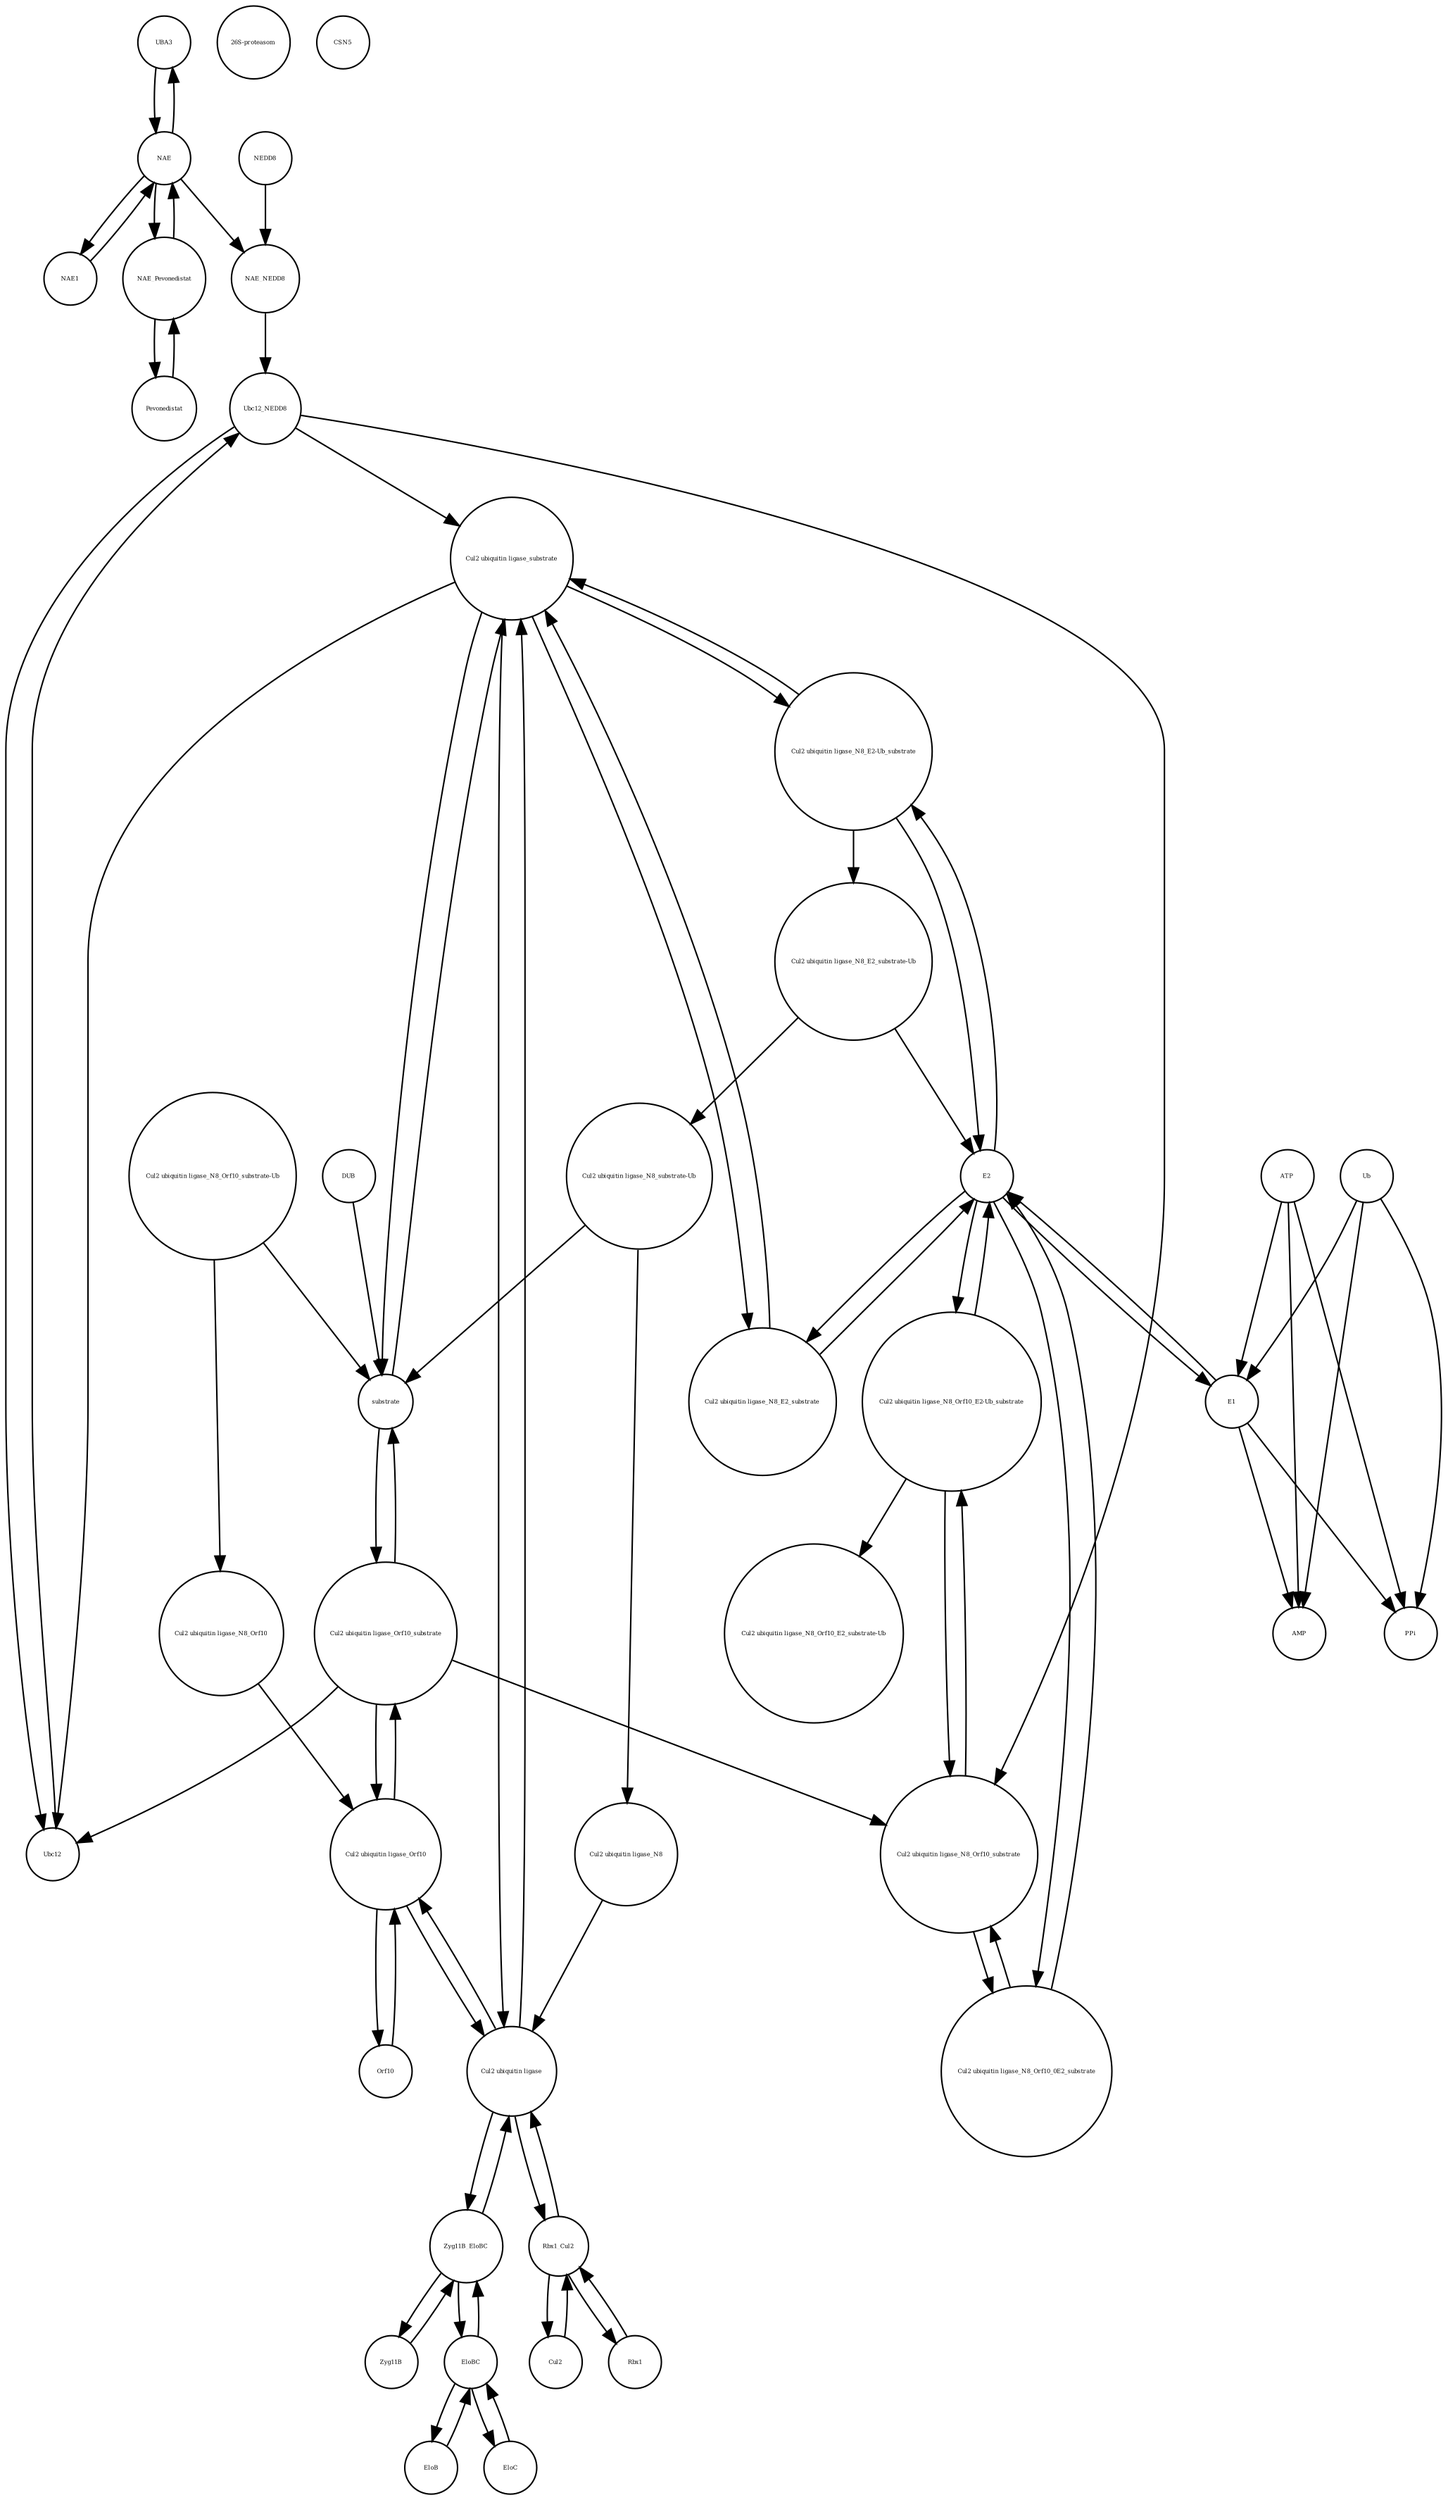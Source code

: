strict digraph  {
UBA3 [annotation="", bipartite=0, cls=macromolecule, fontsize=4, label=UBA3, shape=circle];
"Cul2 ubiquitin ligase_N8_Orf10" [annotation="", bipartite=0, cls=complex, fontsize=4, label="Cul2 ubiquitin ligase_N8_Orf10", shape=circle];
"Cul2 ubiquitin ligase_Orf10_substrate" [annotation="", bipartite=0, cls=complex, fontsize=4, label="Cul2 ubiquitin ligase_Orf10_substrate", shape=circle];
"Cul2 ubiquitin ligase_N8_Orf10_E2_substrate-Ub" [annotation="", bipartite=0, cls=complex, fontsize=4, label="Cul2 ubiquitin ligase_N8_Orf10_E2_substrate-Ub", shape=circle];
E1 [annotation="", bipartite=0, cls=macromolecule, fontsize=4, label=E1, shape=circle];
NAE_Pevonedistat [annotation="", bipartite=0, cls=complex, fontsize=4, label=NAE_Pevonedistat, shape=circle];
"Cul2 ubiquitin ligase_Orf10" [annotation="", bipartite=0, cls=complex, fontsize=4, label="Cul2 ubiquitin ligase_Orf10", shape=circle];
ATP [annotation="", bipartite=0, cls="simple chemical", fontsize=4, label=ATP, shape=circle];
Ubc12 [annotation="", bipartite=0, cls=macromolecule, fontsize=4, label=Ubc12, shape=circle];
"Cul2 ubiquitin ligase_N8_Orf10_E2-Ub_substrate" [annotation="", bipartite=0, cls=complex, fontsize=4, label="Cul2 ubiquitin ligase_N8_Orf10_E2-Ub_substrate", shape=circle];
Ub [annotation="", bipartite=0, cls="simple chemical", fontsize=4, label=Ub, shape=circle];
Zyg11B_EloBC [annotation="", bipartite=0, cls=complex, fontsize=4, label=Zyg11B_EloBC, shape=circle];
Ubc12_NEDD8 [annotation="", bipartite=0, cls=complex, fontsize=4, label=Ubc12_NEDD8, shape=circle];
"Cul2 ubiquitin ligase_N8_Orf10_substrate-Ub" [annotation="", bipartite=0, cls=complex, fontsize=4, label="Cul2 ubiquitin ligase_N8_Orf10_substrate-Ub", shape=circle];
Pevonedistat [annotation="", bipartite=0, cls="simple chemical", fontsize=4, label=Pevonedistat, shape=circle];
"Cul2 ubiquitin ligase_N8_E2-Ub_substrate" [annotation="", bipartite=0, cls=complex, fontsize=4, label="Cul2 ubiquitin ligase_N8_E2-Ub_substrate", shape=circle];
EloB [annotation="", bipartite=0, cls=macromolecule, fontsize=4, label=EloB, shape=circle];
"Cul2 ubiquitin ligase_N8_E2_substrate-Ub" [annotation="", bipartite=0, cls=complex, fontsize=4, label="Cul2 ubiquitin ligase_N8_E2_substrate-Ub", shape=circle];
Orf10 [annotation="", bipartite=0, cls=macromolecule, fontsize=4, label=Orf10, shape=circle];
Rbx1_Cul2 [annotation="", bipartite=0, cls=complex, fontsize=4, label=Rbx1_Cul2, shape=circle];
substrate [annotation="", bipartite=0, cls=macromolecule, fontsize=4, label=substrate, shape=circle];
Cul2 [annotation="", bipartite=0, cls=macromolecule, fontsize=4, label=Cul2, shape=circle];
E2 [annotation="", bipartite=0, cls=macromolecule, fontsize=4, label=E2, shape=circle];
AMP [annotation="", bipartite=0, cls="simple chemical", fontsize=4, label=AMP, shape=circle];
NAE [annotation="", bipartite=0, cls=complex, fontsize=4, label=NAE, shape=circle];
"26S-proteasom" [annotation="", bipartite=0, cls=complex, fontsize=4, label="26S-proteasom", shape=circle];
Zyg11B [annotation="", bipartite=0, cls=macromolecule, fontsize=4, label=Zyg11B, shape=circle];
DUB [annotation="", bipartite=0, cls=macromolecule, fontsize=4, label=DUB, shape=circle];
"Cul2 ubiquitin ligase_N8_substrate-Ub" [annotation="", bipartite=0, cls=complex, fontsize=4, label="Cul2 ubiquitin ligase_N8_substrate-Ub", shape=circle];
PPi [annotation="", bipartite=0, cls="simple chemical", fontsize=4, label=PPi, shape=circle];
"Cul2 ubiquitin ligase_N8" [annotation="", bipartite=0, cls=complex, fontsize=4, label="Cul2 ubiquitin ligase_N8", shape=circle];
EloBC [annotation="", bipartite=0, cls=complex, fontsize=4, label=EloBC, shape=circle];
EloC [annotation="", bipartite=0, cls=macromolecule, fontsize=4, label=EloC, shape=circle];
"Cul2 ubiquitin ligase_N8_Orf10_0E2_substrate" [annotation="", bipartite=0, cls=complex, fontsize=4, label="Cul2 ubiquitin ligase_N8_Orf10_0E2_substrate", shape=circle];
"Cul2 ubiquitin ligase" [annotation="", bipartite=0, cls=complex, fontsize=4, label="Cul2 ubiquitin ligase", shape=circle];
"Cul2 ubiquitin ligase_substrate" [annotation="", bipartite=0, cls=complex, fontsize=4, label="Cul2 ubiquitin ligase_substrate", shape=circle];
NAE_NEDD8 [annotation="", bipartite=0, cls=complex, fontsize=4, label=NAE_NEDD8, shape=circle];
"Cul2 ubiquitin ligase_N8_Orf10_substrate" [annotation="", bipartite=0, cls=complex, fontsize=4, label="Cul2 ubiquitin ligase_N8_Orf10_substrate", shape=circle];
"Cul2 ubiquitin ligase_N8_E2_substrate" [annotation="", bipartite=0, cls=complex, fontsize=4, label="Cul2 ubiquitin ligase_N8_E2_substrate", shape=circle];
CSN5 [annotation="", bipartite=0, cls=complex, fontsize=4, label=CSN5, shape=circle];
NEDD8 [annotation="", bipartite=0, cls=macromolecule, fontsize=4, label=NEDD8, shape=circle];
NAE1 [annotation="", bipartite=0, cls=macromolecule, fontsize=4, label=NAE1, shape=circle];
Rbx1 [annotation="", bipartite=0, cls=macromolecule, fontsize=4, label=Rbx1, shape=circle];
UBA3 -> NAE  [annotation="", interaction_type=production];
"Cul2 ubiquitin ligase_N8_Orf10" -> "Cul2 ubiquitin ligase_Orf10"  [annotation="", interaction_type=production];
"Cul2 ubiquitin ligase_Orf10_substrate" -> Ubc12  [annotation="", interaction_type=production];
"Cul2 ubiquitin ligase_Orf10_substrate" -> "Cul2 ubiquitin ligase_N8_Orf10_substrate"  [annotation="", interaction_type=production];
"Cul2 ubiquitin ligase_Orf10_substrate" -> substrate  [annotation="", interaction_type=production];
"Cul2 ubiquitin ligase_Orf10_substrate" -> "Cul2 ubiquitin ligase_Orf10"  [annotation="", interaction_type=production];
E1 -> PPi  [annotation="", interaction_type=production];
E1 -> AMP  [annotation="", interaction_type=production];
E1 -> E2  [annotation="", interaction_type=production];
NAE_Pevonedistat -> Pevonedistat  [annotation="", interaction_type=production];
NAE_Pevonedistat -> NAE  [annotation="", interaction_type=production];
"Cul2 ubiquitin ligase_Orf10" -> Orf10  [annotation="", interaction_type=production];
"Cul2 ubiquitin ligase_Orf10" -> "Cul2 ubiquitin ligase"  [annotation="", interaction_type=production];
"Cul2 ubiquitin ligase_Orf10" -> "Cul2 ubiquitin ligase_Orf10_substrate"  [annotation="", interaction_type=production];
ATP -> PPi  [annotation="", interaction_type=production];
ATP -> AMP  [annotation="", interaction_type=production];
ATP -> E1  [annotation="", interaction_type=production];
Ubc12 -> Ubc12_NEDD8  [annotation="", interaction_type=production];
"Cul2 ubiquitin ligase_N8_Orf10_E2-Ub_substrate" -> "Cul2 ubiquitin ligase_N8_Orf10_E2_substrate-Ub"  [annotation="", interaction_type=production];
"Cul2 ubiquitin ligase_N8_Orf10_E2-Ub_substrate" -> E2  [annotation="", interaction_type=production];
"Cul2 ubiquitin ligase_N8_Orf10_E2-Ub_substrate" -> "Cul2 ubiquitin ligase_N8_Orf10_substrate"  [annotation="", interaction_type=production];
Ub -> PPi  [annotation="", interaction_type=production];
Ub -> AMP  [annotation="", interaction_type=production];
Ub -> E1  [annotation="", interaction_type=production];
Zyg11B_EloBC -> EloBC  [annotation="", interaction_type=production];
Zyg11B_EloBC -> Zyg11B  [annotation="", interaction_type=production];
Zyg11B_EloBC -> "Cul2 ubiquitin ligase"  [annotation="", interaction_type=production];
Ubc12_NEDD8 -> Ubc12  [annotation="", interaction_type=production];
Ubc12_NEDD8 -> "Cul2 ubiquitin ligase_substrate"  [annotation="", interaction_type=production];
Ubc12_NEDD8 -> "Cul2 ubiquitin ligase_N8_Orf10_substrate"  [annotation="", interaction_type=production];
"Cul2 ubiquitin ligase_N8_Orf10_substrate-Ub" -> substrate  [annotation="", interaction_type=production];
"Cul2 ubiquitin ligase_N8_Orf10_substrate-Ub" -> "Cul2 ubiquitin ligase_N8_Orf10"  [annotation="", interaction_type=production];
Pevonedistat -> NAE_Pevonedistat  [annotation="", interaction_type=production];
"Cul2 ubiquitin ligase_N8_E2-Ub_substrate" -> E2  [annotation="", interaction_type=production];
"Cul2 ubiquitin ligase_N8_E2-Ub_substrate" -> "Cul2 ubiquitin ligase_substrate"  [annotation="", interaction_type=production];
"Cul2 ubiquitin ligase_N8_E2-Ub_substrate" -> "Cul2 ubiquitin ligase_N8_E2_substrate-Ub"  [annotation="", interaction_type=production];
EloB -> EloBC  [annotation="", interaction_type=production];
"Cul2 ubiquitin ligase_N8_E2_substrate-Ub" -> E2  [annotation="", interaction_type=production];
"Cul2 ubiquitin ligase_N8_E2_substrate-Ub" -> "Cul2 ubiquitin ligase_N8_substrate-Ub"  [annotation="", interaction_type=production];
Orf10 -> "Cul2 ubiquitin ligase_Orf10"  [annotation="", interaction_type=production];
Rbx1_Cul2 -> Cul2  [annotation="", interaction_type=production];
Rbx1_Cul2 -> Rbx1  [annotation="", interaction_type=production];
Rbx1_Cul2 -> "Cul2 ubiquitin ligase"  [annotation="", interaction_type=production];
substrate -> "Cul2 ubiquitin ligase_substrate"  [annotation="", interaction_type=production];
substrate -> "Cul2 ubiquitin ligase_Orf10_substrate"  [annotation="", interaction_type=production];
Cul2 -> Rbx1_Cul2  [annotation="", interaction_type=production];
E2 -> "Cul2 ubiquitin ligase_N8_E2_substrate"  [annotation="", interaction_type=production];
E2 -> "Cul2 ubiquitin ligase_N8_E2-Ub_substrate"  [annotation="", interaction_type=production];
E2 -> "Cul2 ubiquitin ligase_N8_Orf10_0E2_substrate"  [annotation="", interaction_type=production];
E2 -> E1  [annotation="", interaction_type=production];
E2 -> "Cul2 ubiquitin ligase_N8_Orf10_E2-Ub_substrate"  [annotation="", interaction_type=production];
NAE -> NAE_Pevonedistat  [annotation="", interaction_type=production];
NAE -> UBA3  [annotation="", interaction_type=production];
NAE -> NAE1  [annotation="", interaction_type=production];
NAE -> NAE_NEDD8  [annotation="", interaction_type=production];
Zyg11B -> Zyg11B_EloBC  [annotation="", interaction_type=production];
DUB -> substrate  [annotation="", interaction_type=catalysis];
"Cul2 ubiquitin ligase_N8_substrate-Ub" -> substrate  [annotation="", interaction_type=production];
"Cul2 ubiquitin ligase_N8_substrate-Ub" -> "Cul2 ubiquitin ligase_N8"  [annotation="", interaction_type=production];
"Cul2 ubiquitin ligase_N8" -> "Cul2 ubiquitin ligase"  [annotation="", interaction_type=production];
EloBC -> Zyg11B_EloBC  [annotation="", interaction_type=production];
EloBC -> EloB  [annotation="", interaction_type=production];
EloBC -> EloC  [annotation="", interaction_type=production];
EloC -> EloBC  [annotation="", interaction_type=production];
"Cul2 ubiquitin ligase_N8_Orf10_0E2_substrate" -> E2  [annotation="", interaction_type=production];
"Cul2 ubiquitin ligase_N8_Orf10_0E2_substrate" -> "Cul2 ubiquitin ligase_N8_Orf10_substrate"  [annotation="", interaction_type=production];
"Cul2 ubiquitin ligase" -> "Cul2 ubiquitin ligase_substrate"  [annotation="", interaction_type=production];
"Cul2 ubiquitin ligase" -> "Cul2 ubiquitin ligase_Orf10"  [annotation="", interaction_type=production];
"Cul2 ubiquitin ligase" -> Zyg11B_EloBC  [annotation="", interaction_type=production];
"Cul2 ubiquitin ligase" -> Rbx1_Cul2  [annotation="", interaction_type=production];
"Cul2 ubiquitin ligase_substrate" -> Ubc12  [annotation="", interaction_type=production];
"Cul2 ubiquitin ligase_substrate" -> "Cul2 ubiquitin ligase"  [annotation="", interaction_type=production];
"Cul2 ubiquitin ligase_substrate" -> substrate  [annotation="", interaction_type=production];
"Cul2 ubiquitin ligase_substrate" -> "Cul2 ubiquitin ligase_N8_E2_substrate"  [annotation="", interaction_type=production];
"Cul2 ubiquitin ligase_substrate" -> "Cul2 ubiquitin ligase_N8_E2-Ub_substrate"  [annotation="", interaction_type=production];
NAE_NEDD8 -> Ubc12_NEDD8  [annotation="", interaction_type=production];
"Cul2 ubiquitin ligase_N8_Orf10_substrate" -> "Cul2 ubiquitin ligase_N8_Orf10_0E2_substrate"  [annotation="", interaction_type=production];
"Cul2 ubiquitin ligase_N8_Orf10_substrate" -> "Cul2 ubiquitin ligase_N8_Orf10_E2-Ub_substrate"  [annotation="", interaction_type=production];
"Cul2 ubiquitin ligase_N8_E2_substrate" -> E2  [annotation="", interaction_type=production];
"Cul2 ubiquitin ligase_N8_E2_substrate" -> "Cul2 ubiquitin ligase_substrate"  [annotation="", interaction_type=production];
NEDD8 -> NAE_NEDD8  [annotation="", interaction_type=production];
NAE1 -> NAE  [annotation="", interaction_type=production];
Rbx1 -> Rbx1_Cul2  [annotation="", interaction_type=production];
}
